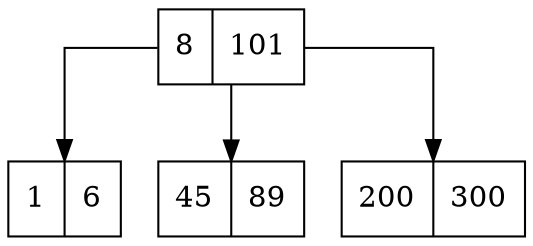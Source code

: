 digraph G { node[shape = box;] concentrate=true; graph[splines = ortho]; nodo1[shape = record label = "{1}|{6}"]nodo2[shape = record label = "{45}|{89}"]nodo3[shape = record label = "{200}|{300}"]nodo0[shape = record label = "{8}|{101}"]nodo0->nodo1
nodo0->nodo2
nodo0->nodo3
nodo0}